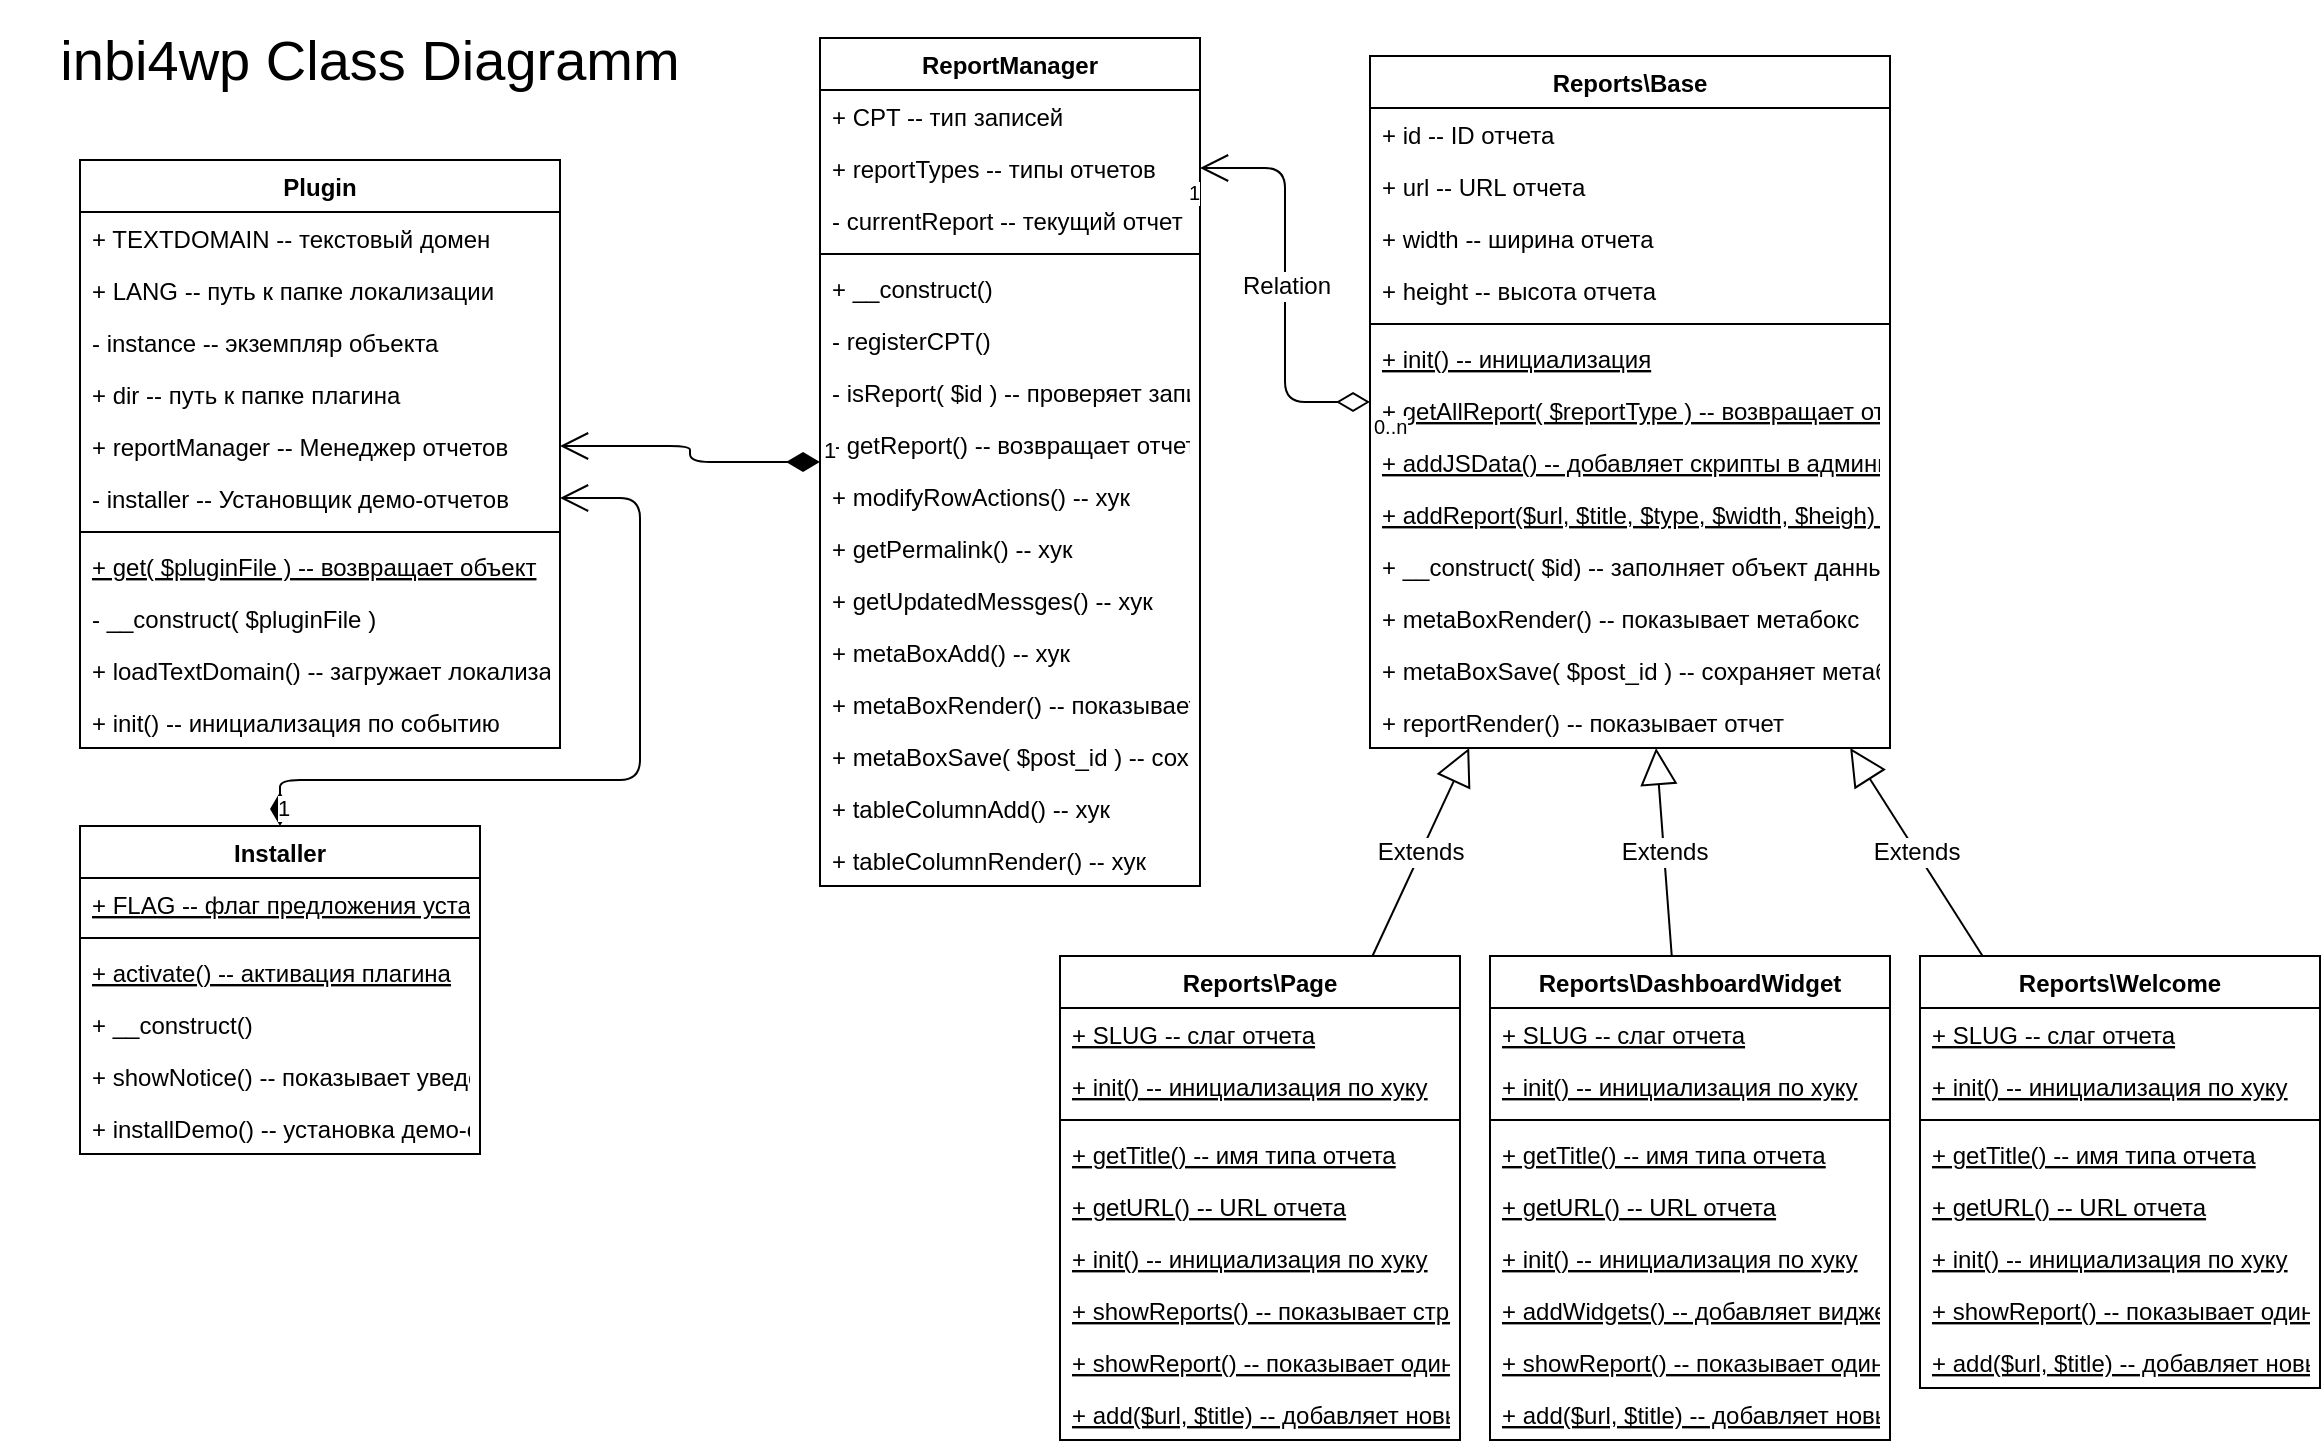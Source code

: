 <mxfile version="10.6.5" type="device"><diagram name="Page-1" id="9f46799a-70d6-7492-0946-bef42562c5a5"><mxGraphModel dx="1236" dy="595" grid="1" gridSize="10" guides="1" tooltips="1" connect="1" arrows="1" fold="1" page="1" pageScale="1" pageWidth="1169" pageHeight="827" background="#ffffff" math="0" shadow="0"><root><mxCell id="0"/><mxCell id="1" parent="0"/><mxCell id="qV1NWe7ui4EgBKiL_Z7S-1" value="inbi4wp Class Diagramm" style="text;html=1;strokeColor=none;fillColor=none;align=center;verticalAlign=middle;whiteSpace=wrap;rounded=0;fontSize=28;" parent="1" vertex="1"><mxGeometry width="370" height="60" as="geometry"/></mxCell><mxCell id="qV1NWe7ui4EgBKiL_Z7S-6" value="Plugin" style="swimlane;fontStyle=1;align=center;verticalAlign=top;childLayout=stackLayout;horizontal=1;startSize=26;horizontalStack=0;resizeParent=1;resizeParentMax=0;resizeLast=0;collapsible=1;marginBottom=0;fontSize=12;" parent="1" vertex="1"><mxGeometry x="40" y="80" width="240" height="294" as="geometry"/></mxCell><mxCell id="qV1NWe7ui4EgBKiL_Z7S-7" value="+ TEXTDOMAIN -- текстовый домен" style="text;strokeColor=none;fillColor=none;align=left;verticalAlign=top;spacingLeft=4;spacingRight=4;overflow=hidden;rotatable=0;points=[[0,0.5],[1,0.5]];portConstraint=eastwest;" parent="qV1NWe7ui4EgBKiL_Z7S-6" vertex="1"><mxGeometry y="26" width="240" height="26" as="geometry"/></mxCell><mxCell id="SdKQx_p2rlcGuZ03i40a-1" value="+ LANG -- путь к папке локализации" style="text;strokeColor=none;fillColor=none;align=left;verticalAlign=top;spacingLeft=4;spacingRight=4;overflow=hidden;rotatable=0;points=[[0,0.5],[1,0.5]];portConstraint=eastwest;" parent="qV1NWe7ui4EgBKiL_Z7S-6" vertex="1"><mxGeometry y="52" width="240" height="26" as="geometry"/></mxCell><mxCell id="qV1NWe7ui4EgBKiL_Z7S-49" value="- instance -- экземпляр объекта" style="text;strokeColor=none;fillColor=none;align=left;verticalAlign=top;spacingLeft=4;spacingRight=4;overflow=hidden;rotatable=0;points=[[0,0.5],[1,0.5]];portConstraint=eastwest;" parent="qV1NWe7ui4EgBKiL_Z7S-6" vertex="1"><mxGeometry y="78" width="240" height="26" as="geometry"/></mxCell><mxCell id="Vm4Zq5Lr-YPsZ5gc9VJW-2" value="+ dir -- путь к папке плагина" style="text;strokeColor=none;fillColor=none;align=left;verticalAlign=top;spacingLeft=4;spacingRight=4;overflow=hidden;rotatable=0;points=[[0,0.5],[1,0.5]];portConstraint=eastwest;" parent="qV1NWe7ui4EgBKiL_Z7S-6" vertex="1"><mxGeometry y="104" width="240" height="26" as="geometry"/></mxCell><mxCell id="SdKQx_p2rlcGuZ03i40a-44" value="+ reportManager -- Менеджер отчетов" style="text;strokeColor=none;fillColor=none;align=left;verticalAlign=top;spacingLeft=4;spacingRight=4;overflow=hidden;rotatable=0;points=[[0,0.5],[1,0.5]];portConstraint=eastwest;" parent="qV1NWe7ui4EgBKiL_Z7S-6" vertex="1"><mxGeometry y="130" width="240" height="26" as="geometry"/></mxCell><mxCell id="qV1NWe7ui4EgBKiL_Z7S-60" value="- installer -- Установщик демо-отчетов" style="text;strokeColor=none;fillColor=none;align=left;verticalAlign=top;spacingLeft=4;spacingRight=4;overflow=hidden;rotatable=0;points=[[0,0.5],[1,0.5]];portConstraint=eastwest;" parent="qV1NWe7ui4EgBKiL_Z7S-6" vertex="1"><mxGeometry y="156" width="240" height="26" as="geometry"/></mxCell><mxCell id="qV1NWe7ui4EgBKiL_Z7S-8" value="" style="line;strokeWidth=1;fillColor=none;align=left;verticalAlign=middle;spacingTop=-1;spacingLeft=3;spacingRight=3;rotatable=0;labelPosition=right;points=[];portConstraint=eastwest;" parent="qV1NWe7ui4EgBKiL_Z7S-6" vertex="1"><mxGeometry y="182" width="240" height="8" as="geometry"/></mxCell><mxCell id="qV1NWe7ui4EgBKiL_Z7S-9" value="+ get( $pluginFile ) -- возвращает объект&#10;" style="text;strokeColor=none;fillColor=none;align=left;verticalAlign=top;spacingLeft=4;spacingRight=4;overflow=hidden;rotatable=0;points=[[0,0.5],[1,0.5]];portConstraint=eastwest;fontStyle=4" parent="qV1NWe7ui4EgBKiL_Z7S-6" vertex="1"><mxGeometry y="190" width="240" height="26" as="geometry"/></mxCell><mxCell id="Vm4Zq5Lr-YPsZ5gc9VJW-1" value="- __construct( $pluginFile )&#10;" style="text;strokeColor=none;fillColor=none;align=left;verticalAlign=top;spacingLeft=4;spacingRight=4;overflow=hidden;rotatable=0;points=[[0,0.5],[1,0.5]];portConstraint=eastwest;" parent="qV1NWe7ui4EgBKiL_Z7S-6" vertex="1"><mxGeometry y="216" width="240" height="26" as="geometry"/></mxCell><mxCell id="qV1NWe7ui4EgBKiL_Z7S-10" value="+ loadTextDomain() -- загружает локализацию&#10;" style="text;strokeColor=none;fillColor=none;align=left;verticalAlign=top;spacingLeft=4;spacingRight=4;overflow=hidden;rotatable=0;points=[[0,0.5],[1,0.5]];portConstraint=eastwest;" parent="qV1NWe7ui4EgBKiL_Z7S-6" vertex="1"><mxGeometry y="242" width="240" height="26" as="geometry"/></mxCell><mxCell id="qV1NWe7ui4EgBKiL_Z7S-59" value="+ init() -- инициализация по событию&#10;" style="text;strokeColor=none;fillColor=none;align=left;verticalAlign=top;spacingLeft=4;spacingRight=4;overflow=hidden;rotatable=0;points=[[0,0.5],[1,0.5]];portConstraint=eastwest;" parent="qV1NWe7ui4EgBKiL_Z7S-6" vertex="1"><mxGeometry y="268" width="240" height="26" as="geometry"/></mxCell><mxCell id="qV1NWe7ui4EgBKiL_Z7S-12" value="ReportManager" style="swimlane;fontStyle=1;align=center;verticalAlign=top;childLayout=stackLayout;horizontal=1;startSize=26;horizontalStack=0;resizeParent=1;resizeParentMax=0;resizeLast=0;collapsible=1;marginBottom=0;fontSize=12;" parent="1" vertex="1"><mxGeometry x="410" y="19" width="190" height="424" as="geometry"/></mxCell><mxCell id="qV1NWe7ui4EgBKiL_Z7S-13" value="+ CPT -- тип записей" style="text;strokeColor=none;fillColor=none;align=left;verticalAlign=top;spacingLeft=4;spacingRight=4;overflow=hidden;rotatable=0;points=[[0,0.5],[1,0.5]];portConstraint=eastwest;" parent="qV1NWe7ui4EgBKiL_Z7S-12" vertex="1"><mxGeometry y="26" width="190" height="26" as="geometry"/></mxCell><mxCell id="qV1NWe7ui4EgBKiL_Z7S-50" value="+ reportTypes -- типы отчетов&#10;" style="text;strokeColor=none;fillColor=none;align=left;verticalAlign=top;spacingLeft=4;spacingRight=4;overflow=hidden;rotatable=0;points=[[0,0.5],[1,0.5]];portConstraint=eastwest;" parent="qV1NWe7ui4EgBKiL_Z7S-12" vertex="1"><mxGeometry y="52" width="190" height="26" as="geometry"/></mxCell><mxCell id="qV1NWe7ui4EgBKiL_Z7S-64" value="- currentReport -- текущий отчет&#10;" style="text;strokeColor=none;fillColor=none;align=left;verticalAlign=top;spacingLeft=4;spacingRight=4;overflow=hidden;rotatable=0;points=[[0,0.5],[1,0.5]];portConstraint=eastwest;" parent="qV1NWe7ui4EgBKiL_Z7S-12" vertex="1"><mxGeometry y="78" width="190" height="26" as="geometry"/></mxCell><mxCell id="qV1NWe7ui4EgBKiL_Z7S-14" value="" style="line;strokeWidth=1;fillColor=none;align=left;verticalAlign=middle;spacingTop=-1;spacingLeft=3;spacingRight=3;rotatable=0;labelPosition=right;points=[];portConstraint=eastwest;" parent="qV1NWe7ui4EgBKiL_Z7S-12" vertex="1"><mxGeometry y="104" width="190" height="8" as="geometry"/></mxCell><mxCell id="qV1NWe7ui4EgBKiL_Z7S-15" value="+ __construct()&#10;" style="text;strokeColor=none;fillColor=none;align=left;verticalAlign=top;spacingLeft=4;spacingRight=4;overflow=hidden;rotatable=0;points=[[0,0.5],[1,0.5]];portConstraint=eastwest;" parent="qV1NWe7ui4EgBKiL_Z7S-12" vertex="1"><mxGeometry y="112" width="190" height="26" as="geometry"/></mxCell><mxCell id="qV1NWe7ui4EgBKiL_Z7S-16" value="- registerCPT()&#10;" style="text;strokeColor=none;fillColor=none;align=left;verticalAlign=top;spacingLeft=4;spacingRight=4;overflow=hidden;rotatable=0;points=[[0,0.5],[1,0.5]];portConstraint=eastwest;" parent="qV1NWe7ui4EgBKiL_Z7S-12" vertex="1"><mxGeometry y="138" width="190" height="26" as="geometry"/></mxCell><mxCell id="SdKQx_p2rlcGuZ03i40a-2" value="- isReport( $id ) -- проверяет запись" style="text;strokeColor=none;fillColor=none;align=left;verticalAlign=top;spacingLeft=4;spacingRight=4;overflow=hidden;rotatable=0;points=[[0,0.5],[1,0.5]];portConstraint=eastwest;" parent="qV1NWe7ui4EgBKiL_Z7S-12" vertex="1"><mxGeometry y="164" width="190" height="26" as="geometry"/></mxCell><mxCell id="qV1NWe7ui4EgBKiL_Z7S-63" value="- getReport() -- возвращает отчет" style="text;strokeColor=none;fillColor=none;align=left;verticalAlign=top;spacingLeft=4;spacingRight=4;overflow=hidden;rotatable=0;points=[[0,0.5],[1,0.5]];portConstraint=eastwest;" parent="qV1NWe7ui4EgBKiL_Z7S-12" vertex="1"><mxGeometry y="190" width="190" height="26" as="geometry"/></mxCell><mxCell id="qV1NWe7ui4EgBKiL_Z7S-68" value="+ modifyRowActions() -- хук" style="text;strokeColor=none;fillColor=none;align=left;verticalAlign=top;spacingLeft=4;spacingRight=4;overflow=hidden;rotatable=0;points=[[0,0.5],[1,0.5]];portConstraint=eastwest;" parent="qV1NWe7ui4EgBKiL_Z7S-12" vertex="1"><mxGeometry y="216" width="190" height="26" as="geometry"/></mxCell><mxCell id="qV1NWe7ui4EgBKiL_Z7S-62" value="+ getPermalink() -- хук" style="text;strokeColor=none;fillColor=none;align=left;verticalAlign=top;spacingLeft=4;spacingRight=4;overflow=hidden;rotatable=0;points=[[0,0.5],[1,0.5]];portConstraint=eastwest;" parent="qV1NWe7ui4EgBKiL_Z7S-12" vertex="1"><mxGeometry y="242" width="190" height="26" as="geometry"/></mxCell><mxCell id="SdKQx_p2rlcGuZ03i40a-3" value="+ getUpdatedMessges() -- хук" style="text;strokeColor=none;fillColor=none;align=left;verticalAlign=top;spacingLeft=4;spacingRight=4;overflow=hidden;rotatable=0;points=[[0,0.5],[1,0.5]];portConstraint=eastwest;" parent="qV1NWe7ui4EgBKiL_Z7S-12" vertex="1"><mxGeometry y="268" width="190" height="26" as="geometry"/></mxCell><mxCell id="SdKQx_p2rlcGuZ03i40a-4" value="+ metaBoxAdd() -- хук" style="text;strokeColor=none;fillColor=none;align=left;verticalAlign=top;spacingLeft=4;spacingRight=4;overflow=hidden;rotatable=0;points=[[0,0.5],[1,0.5]];portConstraint=eastwest;" parent="qV1NWe7ui4EgBKiL_Z7S-12" vertex="1"><mxGeometry y="294" width="190" height="26" as="geometry"/></mxCell><mxCell id="qV1NWe7ui4EgBKiL_Z7S-55" value="+ metaBoxRender() -- показывает метабокс" style="text;strokeColor=none;fillColor=none;align=left;verticalAlign=top;spacingLeft=4;spacingRight=4;overflow=hidden;rotatable=0;points=[[0,0.5],[1,0.5]];portConstraint=eastwest;" parent="qV1NWe7ui4EgBKiL_Z7S-12" vertex="1"><mxGeometry y="320" width="190" height="26" as="geometry"/></mxCell><mxCell id="qV1NWe7ui4EgBKiL_Z7S-56" value="+ metaBoxSave( $post_id ) -- сохраняет метабокс" style="text;strokeColor=none;fillColor=none;align=left;verticalAlign=top;spacingLeft=4;spacingRight=4;overflow=hidden;rotatable=0;points=[[0,0.5],[1,0.5]];portConstraint=eastwest;" parent="qV1NWe7ui4EgBKiL_Z7S-12" vertex="1"><mxGeometry y="346" width="190" height="26" as="geometry"/></mxCell><mxCell id="uY4KIGQeBf__mQfRkCmn-1" value="+ tableColumnAdd() -- хук" style="text;strokeColor=none;fillColor=none;align=left;verticalAlign=top;spacingLeft=4;spacingRight=4;overflow=hidden;rotatable=0;points=[[0,0.5],[1,0.5]];portConstraint=eastwest;" parent="qV1NWe7ui4EgBKiL_Z7S-12" vertex="1"><mxGeometry y="372" width="190" height="26" as="geometry"/></mxCell><mxCell id="SdKQx_p2rlcGuZ03i40a-5" value="+ tableColumnRender() -- хук" style="text;strokeColor=none;fillColor=none;align=left;verticalAlign=top;spacingLeft=4;spacingRight=4;overflow=hidden;rotatable=0;points=[[0,0.5],[1,0.5]];portConstraint=eastwest;" parent="qV1NWe7ui4EgBKiL_Z7S-12" vertex="1"><mxGeometry y="398" width="190" height="26" as="geometry"/></mxCell><mxCell id="qV1NWe7ui4EgBKiL_Z7S-21" value="Reports\Base" style="swimlane;fontStyle=1;align=center;verticalAlign=top;childLayout=stackLayout;horizontal=1;startSize=26;horizontalStack=0;resizeParent=1;resizeParentMax=0;resizeLast=0;collapsible=1;marginBottom=0;fontSize=12;" parent="1" vertex="1"><mxGeometry x="685" y="28" width="260" height="346" as="geometry"/></mxCell><mxCell id="qV1NWe7ui4EgBKiL_Z7S-22" value="+ id -- ID отчета" style="text;strokeColor=none;fillColor=none;align=left;verticalAlign=top;spacingLeft=4;spacingRight=4;overflow=hidden;rotatable=0;points=[[0,0.5],[1,0.5]];portConstraint=eastwest;" parent="qV1NWe7ui4EgBKiL_Z7S-21" vertex="1"><mxGeometry y="26" width="260" height="26" as="geometry"/></mxCell><mxCell id="qV1NWe7ui4EgBKiL_Z7S-26" value="+ url -- URL отчета" style="text;strokeColor=none;fillColor=none;align=left;verticalAlign=top;spacingLeft=4;spacingRight=4;overflow=hidden;rotatable=0;points=[[0,0.5],[1,0.5]];portConstraint=eastwest;" parent="qV1NWe7ui4EgBKiL_Z7S-21" vertex="1"><mxGeometry y="52" width="260" height="26" as="geometry"/></mxCell><mxCell id="SdKQx_p2rlcGuZ03i40a-6" value="+ width -- ширина отчета" style="text;strokeColor=none;fillColor=none;align=left;verticalAlign=top;spacingLeft=4;spacingRight=4;overflow=hidden;rotatable=0;points=[[0,0.5],[1,0.5]];portConstraint=eastwest;" parent="qV1NWe7ui4EgBKiL_Z7S-21" vertex="1"><mxGeometry y="78" width="260" height="26" as="geometry"/></mxCell><mxCell id="SdKQx_p2rlcGuZ03i40a-7" value="+ height -- высота отчета" style="text;strokeColor=none;fillColor=none;align=left;verticalAlign=top;spacingLeft=4;spacingRight=4;overflow=hidden;rotatable=0;points=[[0,0.5],[1,0.5]];portConstraint=eastwest;" parent="qV1NWe7ui4EgBKiL_Z7S-21" vertex="1"><mxGeometry y="104" width="260" height="26" as="geometry"/></mxCell><mxCell id="qV1NWe7ui4EgBKiL_Z7S-23" value="" style="line;strokeWidth=1;fillColor=none;align=left;verticalAlign=middle;spacingTop=-1;spacingLeft=3;spacingRight=3;rotatable=0;labelPosition=right;points=[];portConstraint=eastwest;" parent="qV1NWe7ui4EgBKiL_Z7S-21" vertex="1"><mxGeometry y="130" width="260" height="8" as="geometry"/></mxCell><mxCell id="SdKQx_p2rlcGuZ03i40a-8" value="+ init() -- инициализация&#10;" style="text;strokeColor=none;fillColor=none;align=left;verticalAlign=top;spacingLeft=4;spacingRight=4;overflow=hidden;rotatable=0;points=[[0,0.5],[1,0.5]];portConstraint=eastwest;fontStyle=4" parent="qV1NWe7ui4EgBKiL_Z7S-21" vertex="1"><mxGeometry y="138" width="260" height="26" as="geometry"/></mxCell><mxCell id="SdKQx_p2rlcGuZ03i40a-9" value="+ getAllReport( $reportType ) -- возвращает отчеты по типу&#10;" style="text;strokeColor=none;fillColor=none;align=left;verticalAlign=top;spacingLeft=4;spacingRight=4;overflow=hidden;rotatable=0;points=[[0,0.5],[1,0.5]];portConstraint=eastwest;fontStyle=4" parent="qV1NWe7ui4EgBKiL_Z7S-21" vertex="1"><mxGeometry y="164" width="260" height="26" as="geometry"/></mxCell><mxCell id="SdKQx_p2rlcGuZ03i40a-10" value="+ addJSData() -- добавляет скрипты в админку&#10;" style="text;strokeColor=none;fillColor=none;align=left;verticalAlign=top;spacingLeft=4;spacingRight=4;overflow=hidden;rotatable=0;points=[[0,0.5],[1,0.5]];portConstraint=eastwest;fontStyle=4" parent="qV1NWe7ui4EgBKiL_Z7S-21" vertex="1"><mxGeometry y="190" width="260" height="26" as="geometry"/></mxCell><mxCell id="LS_V3SzhR4qrg_4aQJMJ-1" value="+ addReport($url, $title, $type, $width, $heigh) -- добавляет новый отчет&#10;" style="text;strokeColor=none;fillColor=none;align=left;verticalAlign=top;spacingLeft=4;spacingRight=4;overflow=hidden;rotatable=0;points=[[0,0.5],[1,0.5]];portConstraint=eastwest;fontStyle=4" vertex="1" parent="qV1NWe7ui4EgBKiL_Z7S-21"><mxGeometry y="216" width="260" height="26" as="geometry"/></mxCell><mxCell id="qV1NWe7ui4EgBKiL_Z7S-24" value="+ __construct( $id) -- заполняет объект данными&#10;" style="text;strokeColor=none;fillColor=none;align=left;verticalAlign=top;spacingLeft=4;spacingRight=4;overflow=hidden;rotatable=0;points=[[0,0.5],[1,0.5]];portConstraint=eastwest;" parent="qV1NWe7ui4EgBKiL_Z7S-21" vertex="1"><mxGeometry y="242" width="260" height="26" as="geometry"/></mxCell><mxCell id="qV1NWe7ui4EgBKiL_Z7S-57" value="+ metaBoxRender() -- показывает метабокс&#10;" style="text;strokeColor=none;fillColor=none;align=left;verticalAlign=top;spacingLeft=4;spacingRight=4;overflow=hidden;rotatable=0;points=[[0,0.5],[1,0.5]];portConstraint=eastwest;" parent="qV1NWe7ui4EgBKiL_Z7S-21" vertex="1"><mxGeometry y="268" width="260" height="26" as="geometry"/></mxCell><mxCell id="qV1NWe7ui4EgBKiL_Z7S-58" value="+ metaBoxSave( $post_id ) -- сохраняет метабокс&#10;" style="text;strokeColor=none;fillColor=none;align=left;verticalAlign=top;spacingLeft=4;spacingRight=4;overflow=hidden;rotatable=0;points=[[0,0.5],[1,0.5]];portConstraint=eastwest;" parent="qV1NWe7ui4EgBKiL_Z7S-21" vertex="1"><mxGeometry y="294" width="260" height="26" as="geometry"/></mxCell><mxCell id="SdKQx_p2rlcGuZ03i40a-11" value="+ reportRender() -- показывает отчет&#10;" style="text;strokeColor=none;fillColor=none;align=left;verticalAlign=top;spacingLeft=4;spacingRight=4;overflow=hidden;rotatable=0;points=[[0,0.5],[1,0.5]];portConstraint=eastwest;" parent="qV1NWe7ui4EgBKiL_Z7S-21" vertex="1"><mxGeometry y="320" width="260" height="26" as="geometry"/></mxCell><mxCell id="qV1NWe7ui4EgBKiL_Z7S-31" value="Reports\Page" style="swimlane;fontStyle=1;align=center;verticalAlign=top;childLayout=stackLayout;horizontal=1;startSize=26;horizontalStack=0;resizeParent=1;resizeParentMax=0;resizeLast=0;collapsible=1;marginBottom=0;fontSize=12;" parent="1" vertex="1"><mxGeometry x="530" y="478" width="200" height="242" as="geometry"/></mxCell><mxCell id="qV1NWe7ui4EgBKiL_Z7S-54" value="+ SLUG -- слаг отчета" style="text;strokeColor=none;fillColor=none;align=left;verticalAlign=top;spacingLeft=4;spacingRight=4;overflow=hidden;rotatable=0;points=[[0,0.5],[1,0.5]];portConstraint=eastwest;fontStyle=4" parent="qV1NWe7ui4EgBKiL_Z7S-31" vertex="1"><mxGeometry y="26" width="200" height="26" as="geometry"/></mxCell><mxCell id="cy3oiRCltjFQZyBLh0GM-1" value="+ init() -- инициализация по хуку" style="text;strokeColor=none;fillColor=none;align=left;verticalAlign=top;spacingLeft=4;spacingRight=4;overflow=hidden;rotatable=0;points=[[0,0.5],[1,0.5]];portConstraint=eastwest;fontStyle=4" parent="qV1NWe7ui4EgBKiL_Z7S-31" vertex="1"><mxGeometry y="52" width="200" height="26" as="geometry"/></mxCell><mxCell id="qV1NWe7ui4EgBKiL_Z7S-36" value="" style="line;strokeWidth=1;fillColor=none;align=left;verticalAlign=middle;spacingTop=-1;spacingLeft=3;spacingRight=3;rotatable=0;labelPosition=right;points=[];portConstraint=eastwest;" parent="qV1NWe7ui4EgBKiL_Z7S-31" vertex="1"><mxGeometry y="78" width="200" height="8" as="geometry"/></mxCell><mxCell id="SdKQx_p2rlcGuZ03i40a-12" value="+ getTitle() -- имя типа отчета" style="text;strokeColor=none;fillColor=none;align=left;verticalAlign=top;spacingLeft=4;spacingRight=4;overflow=hidden;rotatable=0;points=[[0,0.5],[1,0.5]];portConstraint=eastwest;fontStyle=4" parent="qV1NWe7ui4EgBKiL_Z7S-31" vertex="1"><mxGeometry y="86" width="200" height="26" as="geometry"/></mxCell><mxCell id="uY4KIGQeBf__mQfRkCmn-5" value="+ getURL() -- URL отчета" style="text;strokeColor=none;fillColor=none;align=left;verticalAlign=top;spacingLeft=4;spacingRight=4;overflow=hidden;rotatable=0;points=[[0,0.5],[1,0.5]];portConstraint=eastwest;fontStyle=4" parent="qV1NWe7ui4EgBKiL_Z7S-31" vertex="1"><mxGeometry y="112" width="200" height="26" as="geometry"/></mxCell><mxCell id="SdKQx_p2rlcGuZ03i40a-13" value="+ init() -- инициализация по хуку" style="text;strokeColor=none;fillColor=none;align=left;verticalAlign=top;spacingLeft=4;spacingRight=4;overflow=hidden;rotatable=0;points=[[0,0.5],[1,0.5]];portConstraint=eastwest;fontStyle=4" parent="qV1NWe7ui4EgBKiL_Z7S-31" vertex="1"><mxGeometry y="138" width="200" height="26" as="geometry"/></mxCell><mxCell id="SdKQx_p2rlcGuZ03i40a-14" value="+ showReports() -- показывает страницы отчетов" style="text;strokeColor=none;fillColor=none;align=left;verticalAlign=top;spacingLeft=4;spacingRight=4;overflow=hidden;rotatable=0;points=[[0,0.5],[1,0.5]];portConstraint=eastwest;fontStyle=4" parent="qV1NWe7ui4EgBKiL_Z7S-31" vertex="1"><mxGeometry y="164" width="200" height="26" as="geometry"/></mxCell><mxCell id="qV1NWe7ui4EgBKiL_Z7S-66" value="+ showReport() -- показывает один отчет&#10;" style="text;strokeColor=none;fillColor=none;align=left;verticalAlign=top;spacingLeft=4;spacingRight=4;overflow=hidden;rotatable=0;points=[[0,0.5],[1,0.5]];portConstraint=eastwest;fontStyle=4" parent="qV1NWe7ui4EgBKiL_Z7S-31" vertex="1"><mxGeometry y="190" width="200" height="26" as="geometry"/></mxCell><mxCell id="LS_V3SzhR4qrg_4aQJMJ-2" value="+ add($url, $title) -- добавляет новый отчет&#10;" style="text;strokeColor=none;fillColor=none;align=left;verticalAlign=top;spacingLeft=4;spacingRight=4;overflow=hidden;rotatable=0;points=[[0,0.5],[1,0.5]];portConstraint=eastwest;fontStyle=4" vertex="1" parent="qV1NWe7ui4EgBKiL_Z7S-31"><mxGeometry y="216" width="200" height="26" as="geometry"/></mxCell><mxCell id="qV1NWe7ui4EgBKiL_Z7S-47" value="Extends" style="endArrow=block;endSize=16;endFill=0;html=1;fontSize=12;" parent="1" source="qV1NWe7ui4EgBKiL_Z7S-31" target="qV1NWe7ui4EgBKiL_Z7S-21" edge="1"><mxGeometry width="160" relative="1" as="geometry"><mxPoint x="20" y="510" as="sourcePoint"/><mxPoint x="770" y="280" as="targetPoint"/></mxGeometry></mxCell><mxCell id="qV1NWe7ui4EgBKiL_Z7S-51" value="Relation" style="endArrow=open;html=1;endSize=12;startArrow=diamondThin;startSize=14;startFill=0;edgeStyle=orthogonalEdgeStyle;fontSize=12;" parent="1" source="qV1NWe7ui4EgBKiL_Z7S-21" target="qV1NWe7ui4EgBKiL_Z7S-50" edge="1"><mxGeometry relative="1" as="geometry"><mxPoint x="590" y="140" as="sourcePoint"/><mxPoint x="650" y="250" as="targetPoint"/></mxGeometry></mxCell><mxCell id="qV1NWe7ui4EgBKiL_Z7S-52" value="0..n" style="resizable=0;html=1;align=left;verticalAlign=top;labelBackgroundColor=#ffffff;fontSize=10;" parent="qV1NWe7ui4EgBKiL_Z7S-51" connectable="0" vertex="1"><mxGeometry x="-1" relative="1" as="geometry"/></mxCell><mxCell id="qV1NWe7ui4EgBKiL_Z7S-53" value="1" style="resizable=0;html=1;align=right;verticalAlign=top;labelBackgroundColor=#ffffff;fontSize=10;" parent="qV1NWe7ui4EgBKiL_Z7S-51" connectable="0" vertex="1"><mxGeometry x="1" relative="1" as="geometry"/></mxCell><mxCell id="SdKQx_p2rlcGuZ03i40a-15" value="Reports\DashboardWidget" style="swimlane;fontStyle=1;align=center;verticalAlign=top;childLayout=stackLayout;horizontal=1;startSize=26;horizontalStack=0;resizeParent=1;resizeParentMax=0;resizeLast=0;collapsible=1;marginBottom=0;fontSize=12;" parent="1" vertex="1"><mxGeometry x="745" y="478" width="200" height="242" as="geometry"/></mxCell><mxCell id="SdKQx_p2rlcGuZ03i40a-16" value="+ SLUG -- слаг отчета" style="text;strokeColor=none;fillColor=none;align=left;verticalAlign=top;spacingLeft=4;spacingRight=4;overflow=hidden;rotatable=0;points=[[0,0.5],[1,0.5]];portConstraint=eastwest;fontStyle=4" parent="SdKQx_p2rlcGuZ03i40a-15" vertex="1"><mxGeometry y="26" width="200" height="26" as="geometry"/></mxCell><mxCell id="SdKQx_p2rlcGuZ03i40a-17" value="+ init() -- инициализация по хуку" style="text;strokeColor=none;fillColor=none;align=left;verticalAlign=top;spacingLeft=4;spacingRight=4;overflow=hidden;rotatable=0;points=[[0,0.5],[1,0.5]];portConstraint=eastwest;fontStyle=4" parent="SdKQx_p2rlcGuZ03i40a-15" vertex="1"><mxGeometry y="52" width="200" height="26" as="geometry"/></mxCell><mxCell id="SdKQx_p2rlcGuZ03i40a-18" value="" style="line;strokeWidth=1;fillColor=none;align=left;verticalAlign=middle;spacingTop=-1;spacingLeft=3;spacingRight=3;rotatable=0;labelPosition=right;points=[];portConstraint=eastwest;" parent="SdKQx_p2rlcGuZ03i40a-15" vertex="1"><mxGeometry y="78" width="200" height="8" as="geometry"/></mxCell><mxCell id="SdKQx_p2rlcGuZ03i40a-19" value="+ getTitle() -- имя типа отчета" style="text;strokeColor=none;fillColor=none;align=left;verticalAlign=top;spacingLeft=4;spacingRight=4;overflow=hidden;rotatable=0;points=[[0,0.5],[1,0.5]];portConstraint=eastwest;fontStyle=4" parent="SdKQx_p2rlcGuZ03i40a-15" vertex="1"><mxGeometry y="86" width="200" height="26" as="geometry"/></mxCell><mxCell id="SdKQx_p2rlcGuZ03i40a-20" value="+ getURL() -- URL отчета" style="text;strokeColor=none;fillColor=none;align=left;verticalAlign=top;spacingLeft=4;spacingRight=4;overflow=hidden;rotatable=0;points=[[0,0.5],[1,0.5]];portConstraint=eastwest;fontStyle=4" parent="SdKQx_p2rlcGuZ03i40a-15" vertex="1"><mxGeometry y="112" width="200" height="26" as="geometry"/></mxCell><mxCell id="SdKQx_p2rlcGuZ03i40a-21" value="+ init() -- инициализация по хуку" style="text;strokeColor=none;fillColor=none;align=left;verticalAlign=top;spacingLeft=4;spacingRight=4;overflow=hidden;rotatable=0;points=[[0,0.5],[1,0.5]];portConstraint=eastwest;fontStyle=4" parent="SdKQx_p2rlcGuZ03i40a-15" vertex="1"><mxGeometry y="138" width="200" height="26" as="geometry"/></mxCell><mxCell id="SdKQx_p2rlcGuZ03i40a-22" value="+ addWidgets() -- добавляет виджеты" style="text;strokeColor=none;fillColor=none;align=left;verticalAlign=top;spacingLeft=4;spacingRight=4;overflow=hidden;rotatable=0;points=[[0,0.5],[1,0.5]];portConstraint=eastwest;fontStyle=4" parent="SdKQx_p2rlcGuZ03i40a-15" vertex="1"><mxGeometry y="164" width="200" height="26" as="geometry"/></mxCell><mxCell id="SdKQx_p2rlcGuZ03i40a-23" value="+ showReport() -- показывает один отчет&#10;" style="text;strokeColor=none;fillColor=none;align=left;verticalAlign=top;spacingLeft=4;spacingRight=4;overflow=hidden;rotatable=0;points=[[0,0.5],[1,0.5]];portConstraint=eastwest;fontStyle=4" parent="SdKQx_p2rlcGuZ03i40a-15" vertex="1"><mxGeometry y="190" width="200" height="26" as="geometry"/></mxCell><mxCell id="LS_V3SzhR4qrg_4aQJMJ-3" value="+ add($url, $title) -- добавляет новый отчет&#10;" style="text;strokeColor=none;fillColor=none;align=left;verticalAlign=top;spacingLeft=4;spacingRight=4;overflow=hidden;rotatable=0;points=[[0,0.5],[1,0.5]];portConstraint=eastwest;fontStyle=4" vertex="1" parent="SdKQx_p2rlcGuZ03i40a-15"><mxGeometry y="216" width="200" height="26" as="geometry"/></mxCell><mxCell id="SdKQx_p2rlcGuZ03i40a-24" value="Extends" style="endArrow=block;endSize=16;endFill=0;html=1;fontSize=12;" parent="1" source="SdKQx_p2rlcGuZ03i40a-15" target="qV1NWe7ui4EgBKiL_Z7S-21" edge="1"><mxGeometry width="160" relative="1" as="geometry"><mxPoint x="909.789" y="570" as="sourcePoint"/><mxPoint x="1019.202" y="412" as="targetPoint"/></mxGeometry></mxCell><mxCell id="SdKQx_p2rlcGuZ03i40a-25" value="Reports\Welcome" style="swimlane;fontStyle=1;align=center;verticalAlign=top;childLayout=stackLayout;horizontal=1;startSize=26;horizontalStack=0;resizeParent=1;resizeParentMax=0;resizeLast=0;collapsible=1;marginBottom=0;fontSize=12;" parent="1" vertex="1"><mxGeometry x="960" y="478" width="200" height="216" as="geometry"/></mxCell><mxCell id="SdKQx_p2rlcGuZ03i40a-26" value="+ SLUG -- слаг отчета" style="text;strokeColor=none;fillColor=none;align=left;verticalAlign=top;spacingLeft=4;spacingRight=4;overflow=hidden;rotatable=0;points=[[0,0.5],[1,0.5]];portConstraint=eastwest;fontStyle=4" parent="SdKQx_p2rlcGuZ03i40a-25" vertex="1"><mxGeometry y="26" width="200" height="26" as="geometry"/></mxCell><mxCell id="SdKQx_p2rlcGuZ03i40a-27" value="+ init() -- инициализация по хуку" style="text;strokeColor=none;fillColor=none;align=left;verticalAlign=top;spacingLeft=4;spacingRight=4;overflow=hidden;rotatable=0;points=[[0,0.5],[1,0.5]];portConstraint=eastwest;fontStyle=4" parent="SdKQx_p2rlcGuZ03i40a-25" vertex="1"><mxGeometry y="52" width="200" height="26" as="geometry"/></mxCell><mxCell id="SdKQx_p2rlcGuZ03i40a-28" value="" style="line;strokeWidth=1;fillColor=none;align=left;verticalAlign=middle;spacingTop=-1;spacingLeft=3;spacingRight=3;rotatable=0;labelPosition=right;points=[];portConstraint=eastwest;" parent="SdKQx_p2rlcGuZ03i40a-25" vertex="1"><mxGeometry y="78" width="200" height="8" as="geometry"/></mxCell><mxCell id="SdKQx_p2rlcGuZ03i40a-29" value="+ getTitle() -- имя типа отчета" style="text;strokeColor=none;fillColor=none;align=left;verticalAlign=top;spacingLeft=4;spacingRight=4;overflow=hidden;rotatable=0;points=[[0,0.5],[1,0.5]];portConstraint=eastwest;fontStyle=4" parent="SdKQx_p2rlcGuZ03i40a-25" vertex="1"><mxGeometry y="86" width="200" height="26" as="geometry"/></mxCell><mxCell id="SdKQx_p2rlcGuZ03i40a-30" value="+ getURL() -- URL отчета" style="text;strokeColor=none;fillColor=none;align=left;verticalAlign=top;spacingLeft=4;spacingRight=4;overflow=hidden;rotatable=0;points=[[0,0.5],[1,0.5]];portConstraint=eastwest;fontStyle=4" parent="SdKQx_p2rlcGuZ03i40a-25" vertex="1"><mxGeometry y="112" width="200" height="26" as="geometry"/></mxCell><mxCell id="SdKQx_p2rlcGuZ03i40a-31" value="+ init() -- инициализация по хуку" style="text;strokeColor=none;fillColor=none;align=left;verticalAlign=top;spacingLeft=4;spacingRight=4;overflow=hidden;rotatable=0;points=[[0,0.5],[1,0.5]];portConstraint=eastwest;fontStyle=4" parent="SdKQx_p2rlcGuZ03i40a-25" vertex="1"><mxGeometry y="138" width="200" height="26" as="geometry"/></mxCell><mxCell id="SdKQx_p2rlcGuZ03i40a-33" value="+ showReport() -- показывает один отчет&#10;" style="text;strokeColor=none;fillColor=none;align=left;verticalAlign=top;spacingLeft=4;spacingRight=4;overflow=hidden;rotatable=0;points=[[0,0.5],[1,0.5]];portConstraint=eastwest;fontStyle=4" parent="SdKQx_p2rlcGuZ03i40a-25" vertex="1"><mxGeometry y="164" width="200" height="26" as="geometry"/></mxCell><mxCell id="LS_V3SzhR4qrg_4aQJMJ-4" value="+ add($url, $title) -- добавляет новый отчет" style="text;strokeColor=none;fillColor=none;align=left;verticalAlign=top;spacingLeft=4;spacingRight=4;overflow=hidden;rotatable=0;points=[[0,0.5],[1,0.5]];portConstraint=eastwest;fontStyle=4" vertex="1" parent="SdKQx_p2rlcGuZ03i40a-25"><mxGeometry y="190" width="200" height="26" as="geometry"/></mxCell><mxCell id="SdKQx_p2rlcGuZ03i40a-34" value="Extends" style="endArrow=block;endSize=16;endFill=0;html=1;fontSize=12;" parent="1" source="SdKQx_p2rlcGuZ03i40a-25" target="qV1NWe7ui4EgBKiL_Z7S-21" edge="1"><mxGeometry width="160" relative="1" as="geometry"><mxPoint x="960.146" y="572" as="sourcePoint"/><mxPoint x="860" y="460" as="targetPoint"/></mxGeometry></mxCell><mxCell id="SdKQx_p2rlcGuZ03i40a-35" value="Installer" style="swimlane;fontStyle=1;align=center;verticalAlign=top;childLayout=stackLayout;horizontal=1;startSize=26;horizontalStack=0;resizeParent=1;resizeParentMax=0;resizeLast=0;collapsible=1;marginBottom=0;fontSize=12;" parent="1" vertex="1"><mxGeometry x="40" y="413" width="200" height="164" as="geometry"/></mxCell><mxCell id="SdKQx_p2rlcGuZ03i40a-36" value="+ FLAG -- флаг предложения уставовки демо отчетов" style="text;strokeColor=none;fillColor=none;align=left;verticalAlign=top;spacingLeft=4;spacingRight=4;overflow=hidden;rotatable=0;points=[[0,0.5],[1,0.5]];portConstraint=eastwest;fontStyle=4" parent="SdKQx_p2rlcGuZ03i40a-35" vertex="1"><mxGeometry y="26" width="200" height="26" as="geometry"/></mxCell><mxCell id="SdKQx_p2rlcGuZ03i40a-38" value="" style="line;strokeWidth=1;fillColor=none;align=left;verticalAlign=middle;spacingTop=-1;spacingLeft=3;spacingRight=3;rotatable=0;labelPosition=right;points=[];portConstraint=eastwest;" parent="SdKQx_p2rlcGuZ03i40a-35" vertex="1"><mxGeometry y="52" width="200" height="8" as="geometry"/></mxCell><mxCell id="SdKQx_p2rlcGuZ03i40a-43" value="+ activate() -- активация плагина&#10;" style="text;strokeColor=none;fillColor=none;align=left;verticalAlign=top;spacingLeft=4;spacingRight=4;overflow=hidden;rotatable=0;points=[[0,0.5],[1,0.5]];portConstraint=eastwest;fontStyle=4" parent="SdKQx_p2rlcGuZ03i40a-35" vertex="1"><mxGeometry y="60" width="200" height="26" as="geometry"/></mxCell><mxCell id="LS_V3SzhR4qrg_4aQJMJ-5" value="+ __construct()&#10;" style="text;strokeColor=none;fillColor=none;align=left;verticalAlign=top;spacingLeft=4;spacingRight=4;overflow=hidden;rotatable=0;points=[[0,0.5],[1,0.5]];portConstraint=eastwest;" vertex="1" parent="SdKQx_p2rlcGuZ03i40a-35"><mxGeometry y="86" width="200" height="26" as="geometry"/></mxCell><mxCell id="LS_V3SzhR4qrg_4aQJMJ-6" value="+ showNotice() -- показывает уведомление&#10;" style="text;strokeColor=none;fillColor=none;align=left;verticalAlign=top;spacingLeft=4;spacingRight=4;overflow=hidden;rotatable=0;points=[[0,0.5],[1,0.5]];portConstraint=eastwest;" vertex="1" parent="SdKQx_p2rlcGuZ03i40a-35"><mxGeometry y="112" width="200" height="26" as="geometry"/></mxCell><mxCell id="LS_V3SzhR4qrg_4aQJMJ-7" value="+ installDemo() -- установка демо-отчетов&#10;" style="text;strokeColor=none;fillColor=none;align=left;verticalAlign=top;spacingLeft=4;spacingRight=4;overflow=hidden;rotatable=0;points=[[0,0.5],[1,0.5]];portConstraint=eastwest;" vertex="1" parent="SdKQx_p2rlcGuZ03i40a-35"><mxGeometry y="138" width="200" height="26" as="geometry"/></mxCell><mxCell id="SdKQx_p2rlcGuZ03i40a-49" value="1" style="endArrow=open;html=1;endSize=12;startArrow=diamondThin;startSize=14;startFill=1;edgeStyle=orthogonalEdgeStyle;align=left;verticalAlign=bottom;" parent="1" source="qV1NWe7ui4EgBKiL_Z7S-12" target="SdKQx_p2rlcGuZ03i40a-44" edge="1"><mxGeometry x="-1" y="3" relative="1" as="geometry"><mxPoint x="185" y="590" as="sourcePoint"/><mxPoint x="345" y="590" as="targetPoint"/></mxGeometry></mxCell><mxCell id="SdKQx_p2rlcGuZ03i40a-50" value="1" style="endArrow=open;html=1;endSize=12;startArrow=diamondThin;startSize=14;startFill=1;edgeStyle=orthogonalEdgeStyle;align=left;verticalAlign=bottom;" parent="1" source="SdKQx_p2rlcGuZ03i40a-35" target="qV1NWe7ui4EgBKiL_Z7S-60" edge="1"><mxGeometry x="-1" y="3" relative="1" as="geometry"><mxPoint x="420" y="454" as="sourcePoint"/><mxPoint x="290" y="446" as="targetPoint"/><Array as="points"><mxPoint x="140" y="390"/><mxPoint x="320" y="390"/><mxPoint x="320" y="249"/></Array></mxGeometry></mxCell></root></mxGraphModel></diagram></mxfile>